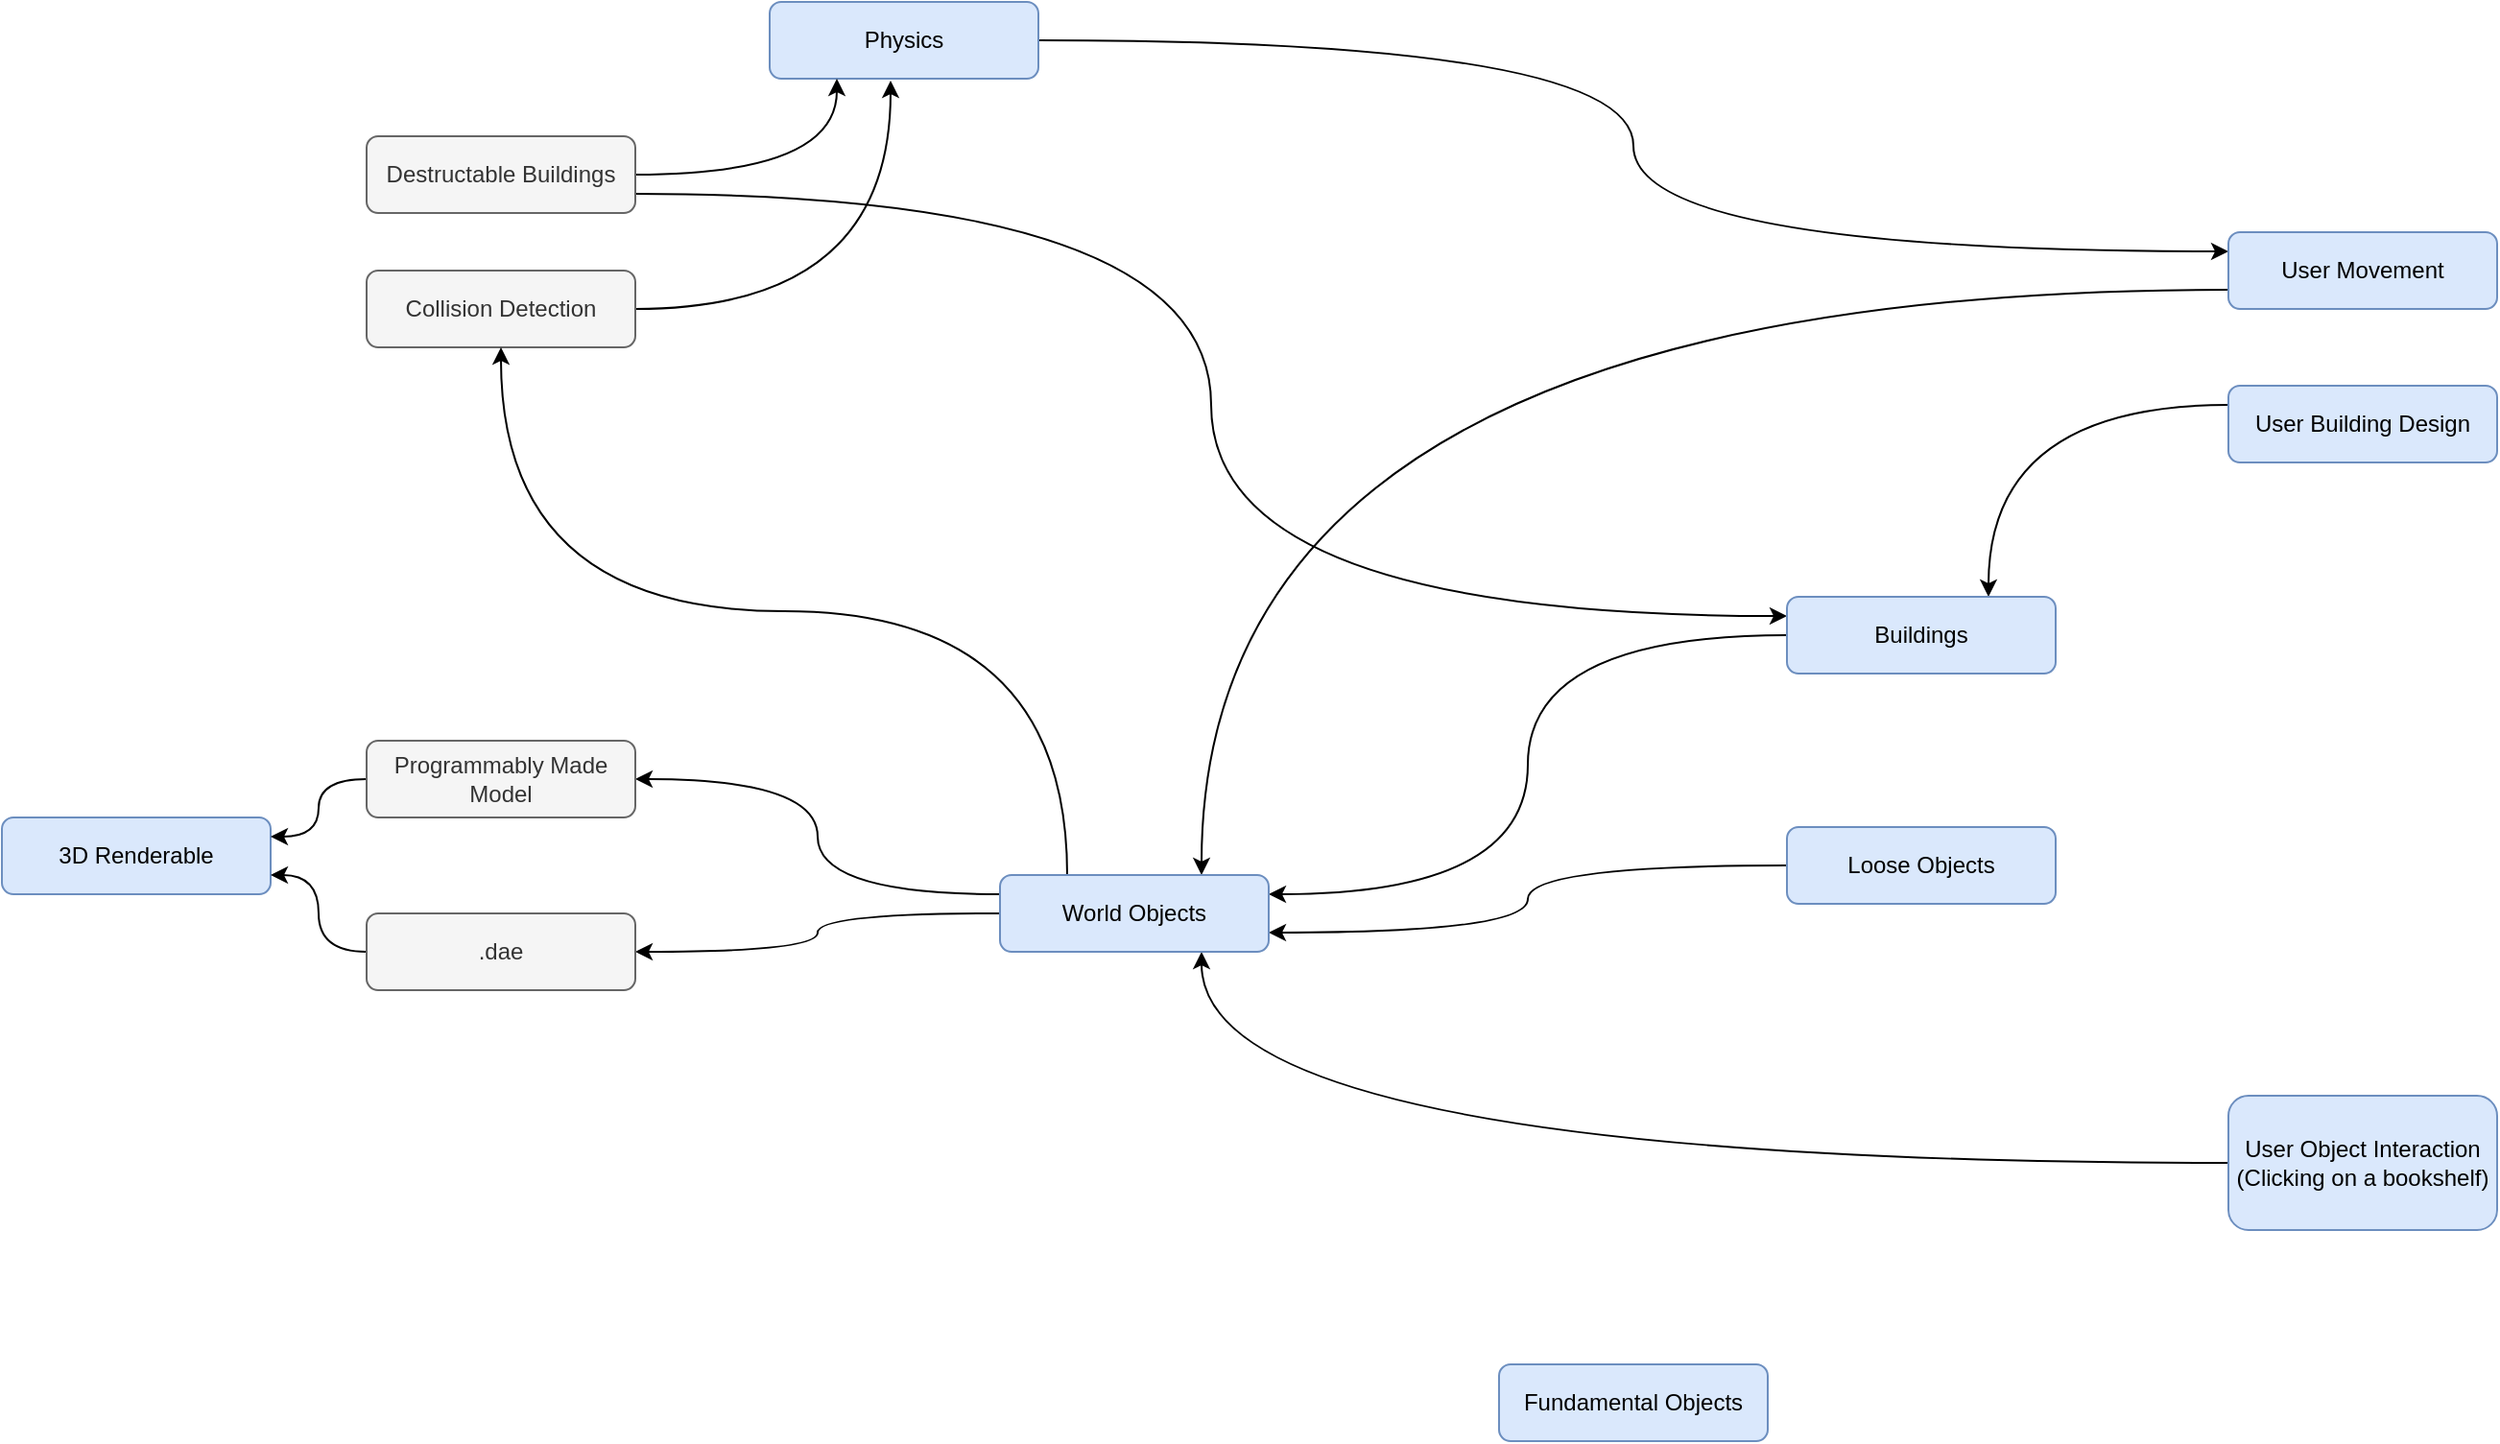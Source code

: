 <mxfile version="13.6.4" type="github">
  <diagram id="YuxSeg3jxWOvCLHMLxM0" name="Page-1">
    <mxGraphModel dx="2333" dy="861" grid="1" gridSize="10" guides="1" tooltips="1" connect="1" arrows="1" fold="1" page="1" pageScale="1" pageWidth="850" pageHeight="1100" math="0" shadow="0">
      <root>
        <mxCell id="0" />
        <mxCell id="1" parent="0" />
        <mxCell id="iXWuRrLyi4cy8TGjW2jB-23" style="edgeStyle=orthogonalEdgeStyle;orthogonalLoop=1;jettySize=auto;html=1;exitX=1;exitY=0.5;exitDx=0;exitDy=0;entryX=0;entryY=0.25;entryDx=0;entryDy=0;curved=1;" edge="1" parent="1" source="iXWuRrLyi4cy8TGjW2jB-1" target="iXWuRrLyi4cy8TGjW2jB-7">
          <mxGeometry relative="1" as="geometry" />
        </mxCell>
        <mxCell id="iXWuRrLyi4cy8TGjW2jB-1" value="Physics" style="rounded=1;whiteSpace=wrap;html=1;fillColor=#dae8fc;strokeColor=#6c8ebf;" vertex="1" parent="1">
          <mxGeometry x="-230" y="90" width="140" height="40" as="geometry" />
        </mxCell>
        <mxCell id="iXWuRrLyi4cy8TGjW2jB-4" style="edgeStyle=orthogonalEdgeStyle;orthogonalLoop=1;jettySize=auto;html=1;exitX=1;exitY=0.5;exitDx=0;exitDy=0;entryX=0.25;entryY=1;entryDx=0;entryDy=0;curved=1;" edge="1" parent="1" source="iXWuRrLyi4cy8TGjW2jB-2" target="iXWuRrLyi4cy8TGjW2jB-1">
          <mxGeometry relative="1" as="geometry" />
        </mxCell>
        <mxCell id="iXWuRrLyi4cy8TGjW2jB-22" style="edgeStyle=orthogonalEdgeStyle;orthogonalLoop=1;jettySize=auto;html=1;exitX=1;exitY=0.75;exitDx=0;exitDy=0;entryX=0;entryY=0.25;entryDx=0;entryDy=0;curved=1;" edge="1" parent="1" source="iXWuRrLyi4cy8TGjW2jB-2" target="iXWuRrLyi4cy8TGjW2jB-9">
          <mxGeometry relative="1" as="geometry" />
        </mxCell>
        <mxCell id="iXWuRrLyi4cy8TGjW2jB-2" value="Destructable Buildings" style="rounded=1;whiteSpace=wrap;html=1;fillColor=#f5f5f5;strokeColor=#666666;fontColor=#333333;" vertex="1" parent="1">
          <mxGeometry x="-440" y="160" width="140" height="40" as="geometry" />
        </mxCell>
        <mxCell id="iXWuRrLyi4cy8TGjW2jB-5" style="edgeStyle=orthogonalEdgeStyle;orthogonalLoop=1;jettySize=auto;html=1;exitX=1;exitY=0.5;exitDx=0;exitDy=0;entryX=0.45;entryY=1.025;entryDx=0;entryDy=0;entryPerimeter=0;curved=1;" edge="1" parent="1" source="iXWuRrLyi4cy8TGjW2jB-3" target="iXWuRrLyi4cy8TGjW2jB-1">
          <mxGeometry relative="1" as="geometry" />
        </mxCell>
        <mxCell id="iXWuRrLyi4cy8TGjW2jB-3" value="Collision Detection" style="rounded=1;whiteSpace=wrap;html=1;fillColor=#f5f5f5;strokeColor=#666666;fontColor=#333333;" vertex="1" parent="1">
          <mxGeometry x="-440" y="230" width="140" height="40" as="geometry" />
        </mxCell>
        <mxCell id="iXWuRrLyi4cy8TGjW2jB-26" style="edgeStyle=orthogonalEdgeStyle;curved=1;orthogonalLoop=1;jettySize=auto;html=1;exitX=0;exitY=0.25;exitDx=0;exitDy=0;entryX=0.75;entryY=0;entryDx=0;entryDy=0;" edge="1" parent="1" source="iXWuRrLyi4cy8TGjW2jB-6" target="iXWuRrLyi4cy8TGjW2jB-9">
          <mxGeometry relative="1" as="geometry" />
        </mxCell>
        <mxCell id="iXWuRrLyi4cy8TGjW2jB-6" value="User Building Design" style="rounded=1;whiteSpace=wrap;html=1;fillColor=#dae8fc;strokeColor=#6c8ebf;" vertex="1" parent="1">
          <mxGeometry x="530" y="290" width="140" height="40" as="geometry" />
        </mxCell>
        <mxCell id="iXWuRrLyi4cy8TGjW2jB-24" style="edgeStyle=orthogonalEdgeStyle;orthogonalLoop=1;jettySize=auto;html=1;exitX=0;exitY=0.75;exitDx=0;exitDy=0;entryX=0.75;entryY=0;entryDx=0;entryDy=0;curved=1;" edge="1" parent="1" source="iXWuRrLyi4cy8TGjW2jB-7" target="iXWuRrLyi4cy8TGjW2jB-11">
          <mxGeometry relative="1" as="geometry" />
        </mxCell>
        <mxCell id="iXWuRrLyi4cy8TGjW2jB-7" value="User Movement" style="rounded=1;whiteSpace=wrap;html=1;fillColor=#dae8fc;strokeColor=#6c8ebf;" vertex="1" parent="1">
          <mxGeometry x="530" y="210" width="140" height="40" as="geometry" />
        </mxCell>
        <mxCell id="iXWuRrLyi4cy8TGjW2jB-25" style="edgeStyle=orthogonalEdgeStyle;orthogonalLoop=1;jettySize=auto;html=1;exitX=0;exitY=0.5;exitDx=0;exitDy=0;entryX=0.75;entryY=1;entryDx=0;entryDy=0;curved=1;" edge="1" parent="1" source="iXWuRrLyi4cy8TGjW2jB-8" target="iXWuRrLyi4cy8TGjW2jB-11">
          <mxGeometry relative="1" as="geometry" />
        </mxCell>
        <mxCell id="iXWuRrLyi4cy8TGjW2jB-8" value="&lt;div&gt;User Object Interaction&lt;/div&gt;&lt;div&gt;(Clicking on a bookshelf)&lt;br&gt;&lt;/div&gt;" style="rounded=1;whiteSpace=wrap;html=1;fillColor=#dae8fc;strokeColor=#6c8ebf;" vertex="1" parent="1">
          <mxGeometry x="530" y="660" width="140" height="70" as="geometry" />
        </mxCell>
        <mxCell id="iXWuRrLyi4cy8TGjW2jB-19" style="edgeStyle=orthogonalEdgeStyle;orthogonalLoop=1;jettySize=auto;html=1;exitX=0;exitY=0.5;exitDx=0;exitDy=0;entryX=1;entryY=0.25;entryDx=0;entryDy=0;curved=1;" edge="1" parent="1" source="iXWuRrLyi4cy8TGjW2jB-9" target="iXWuRrLyi4cy8TGjW2jB-11">
          <mxGeometry relative="1" as="geometry" />
        </mxCell>
        <mxCell id="iXWuRrLyi4cy8TGjW2jB-9" value="Buildings" style="rounded=1;whiteSpace=wrap;html=1;fillColor=#dae8fc;strokeColor=#6c8ebf;" vertex="1" parent="1">
          <mxGeometry x="300" y="400" width="140" height="40" as="geometry" />
        </mxCell>
        <mxCell id="iXWuRrLyi4cy8TGjW2jB-20" style="edgeStyle=orthogonalEdgeStyle;orthogonalLoop=1;jettySize=auto;html=1;exitX=0;exitY=0.5;exitDx=0;exitDy=0;entryX=1;entryY=0.75;entryDx=0;entryDy=0;curved=1;" edge="1" parent="1" source="iXWuRrLyi4cy8TGjW2jB-10" target="iXWuRrLyi4cy8TGjW2jB-11">
          <mxGeometry relative="1" as="geometry" />
        </mxCell>
        <mxCell id="iXWuRrLyi4cy8TGjW2jB-10" value="&lt;div&gt;Loose Objects&lt;/div&gt;" style="rounded=1;whiteSpace=wrap;html=1;fillColor=#dae8fc;strokeColor=#6c8ebf;" vertex="1" parent="1">
          <mxGeometry x="300" y="520" width="140" height="40" as="geometry" />
        </mxCell>
        <mxCell id="iXWuRrLyi4cy8TGjW2jB-17" style="edgeStyle=orthogonalEdgeStyle;orthogonalLoop=1;jettySize=auto;html=1;exitX=0;exitY=0.25;exitDx=0;exitDy=0;entryX=1;entryY=0.5;entryDx=0;entryDy=0;curved=1;" edge="1" parent="1" source="iXWuRrLyi4cy8TGjW2jB-11" target="iXWuRrLyi4cy8TGjW2jB-13">
          <mxGeometry relative="1" as="geometry" />
        </mxCell>
        <mxCell id="iXWuRrLyi4cy8TGjW2jB-18" style="edgeStyle=orthogonalEdgeStyle;orthogonalLoop=1;jettySize=auto;html=1;exitX=0;exitY=0.5;exitDx=0;exitDy=0;entryX=1;entryY=0.5;entryDx=0;entryDy=0;curved=1;" edge="1" parent="1" source="iXWuRrLyi4cy8TGjW2jB-11" target="iXWuRrLyi4cy8TGjW2jB-14">
          <mxGeometry relative="1" as="geometry" />
        </mxCell>
        <mxCell id="iXWuRrLyi4cy8TGjW2jB-21" style="edgeStyle=orthogonalEdgeStyle;orthogonalLoop=1;jettySize=auto;html=1;exitX=0.25;exitY=0;exitDx=0;exitDy=0;entryX=0.5;entryY=1;entryDx=0;entryDy=0;curved=1;" edge="1" parent="1" source="iXWuRrLyi4cy8TGjW2jB-11" target="iXWuRrLyi4cy8TGjW2jB-3">
          <mxGeometry relative="1" as="geometry" />
        </mxCell>
        <mxCell id="iXWuRrLyi4cy8TGjW2jB-11" value="World Objects" style="rounded=1;whiteSpace=wrap;html=1;fillColor=#dae8fc;strokeColor=#6c8ebf;" vertex="1" parent="1">
          <mxGeometry x="-110" y="545" width="140" height="40" as="geometry" />
        </mxCell>
        <mxCell id="iXWuRrLyi4cy8TGjW2jB-12" value="3D Renderable" style="rounded=1;whiteSpace=wrap;html=1;fillColor=#dae8fc;strokeColor=#6c8ebf;" vertex="1" parent="1">
          <mxGeometry x="-630" y="515" width="140" height="40" as="geometry" />
        </mxCell>
        <mxCell id="iXWuRrLyi4cy8TGjW2jB-15" style="edgeStyle=orthogonalEdgeStyle;orthogonalLoop=1;jettySize=auto;html=1;exitX=0;exitY=0.5;exitDx=0;exitDy=0;entryX=1;entryY=0.25;entryDx=0;entryDy=0;curved=1;" edge="1" parent="1" source="iXWuRrLyi4cy8TGjW2jB-13" target="iXWuRrLyi4cy8TGjW2jB-12">
          <mxGeometry relative="1" as="geometry" />
        </mxCell>
        <mxCell id="iXWuRrLyi4cy8TGjW2jB-13" value="&lt;div&gt;Programmably Made&lt;/div&gt;&lt;div&gt;Model&lt;br&gt;&lt;/div&gt;" style="rounded=1;whiteSpace=wrap;html=1;fillColor=#f5f5f5;strokeColor=#666666;fontColor=#333333;" vertex="1" parent="1">
          <mxGeometry x="-440" y="475" width="140" height="40" as="geometry" />
        </mxCell>
        <mxCell id="iXWuRrLyi4cy8TGjW2jB-16" style="edgeStyle=orthogonalEdgeStyle;orthogonalLoop=1;jettySize=auto;html=1;exitX=0;exitY=0.5;exitDx=0;exitDy=0;entryX=1;entryY=0.75;entryDx=0;entryDy=0;curved=1;" edge="1" parent="1" source="iXWuRrLyi4cy8TGjW2jB-14" target="iXWuRrLyi4cy8TGjW2jB-12">
          <mxGeometry relative="1" as="geometry" />
        </mxCell>
        <mxCell id="iXWuRrLyi4cy8TGjW2jB-14" value=".dae" style="rounded=1;whiteSpace=wrap;html=1;fillColor=#f5f5f5;strokeColor=#666666;fontColor=#333333;" vertex="1" parent="1">
          <mxGeometry x="-440" y="565" width="140" height="40" as="geometry" />
        </mxCell>
        <mxCell id="iXWuRrLyi4cy8TGjW2jB-27" value="Fundamental Objects" style="rounded=1;whiteSpace=wrap;html=1;fillColor=#dae8fc;strokeColor=#6c8ebf;" vertex="1" parent="1">
          <mxGeometry x="150" y="800" width="140" height="40" as="geometry" />
        </mxCell>
      </root>
    </mxGraphModel>
  </diagram>
</mxfile>
